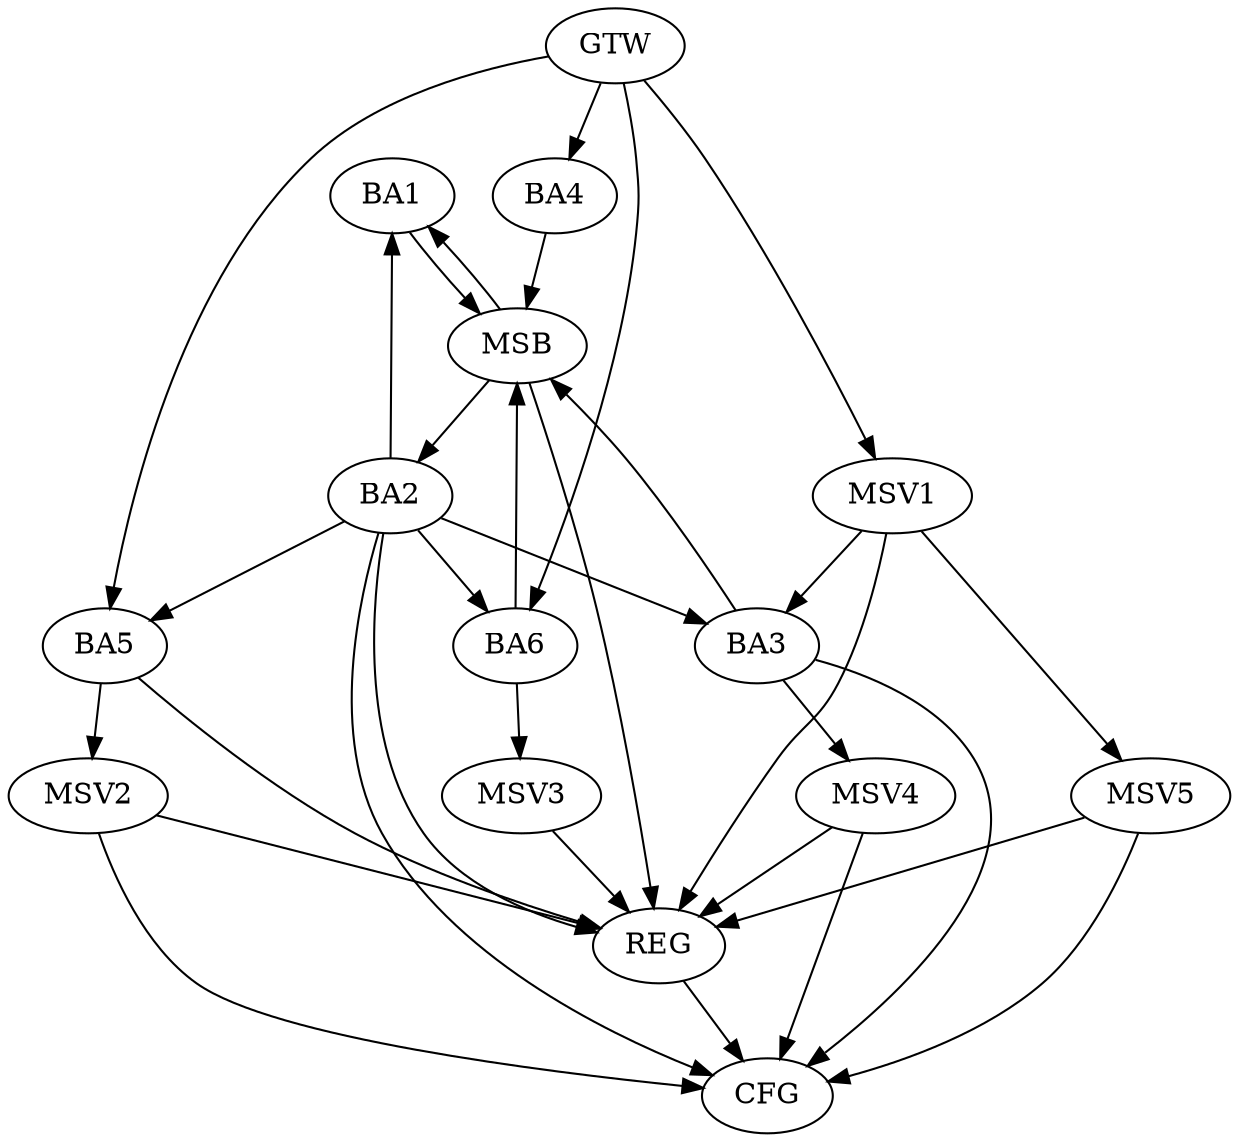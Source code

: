 strict digraph G {
  BA1 [ label="BA1" ];
  BA2 [ label="BA2" ];
  BA3 [ label="BA3" ];
  BA4 [ label="BA4" ];
  BA5 [ label="BA5" ];
  BA6 [ label="BA6" ];
  GTW [ label="GTW" ];
  REG [ label="REG" ];
  MSB [ label="MSB" ];
  CFG [ label="CFG" ];
  MSV1 [ label="MSV1" ];
  MSV2 [ label="MSV2" ];
  MSV3 [ label="MSV3" ];
  MSV4 [ label="MSV4" ];
  MSV5 [ label="MSV5" ];
  BA2 -> BA1;
  GTW -> BA4;
  GTW -> BA5;
  GTW -> BA6;
  BA2 -> REG;
  BA5 -> REG;
  BA1 -> MSB;
  MSB -> BA2;
  MSB -> REG;
  BA3 -> MSB;
  BA4 -> MSB;
  MSB -> BA1;
  BA6 -> MSB;
  BA3 -> CFG;
  BA2 -> CFG;
  REG -> CFG;
  BA2 -> BA3;
  BA2 -> BA5;
  BA2 -> BA6;
  MSV1 -> BA3;
  GTW -> MSV1;
  MSV1 -> REG;
  BA5 -> MSV2;
  MSV2 -> REG;
  MSV2 -> CFG;
  BA6 -> MSV3;
  MSV3 -> REG;
  BA3 -> MSV4;
  MSV4 -> REG;
  MSV4 -> CFG;
  MSV1 -> MSV5;
  MSV5 -> REG;
  MSV5 -> CFG;
}
